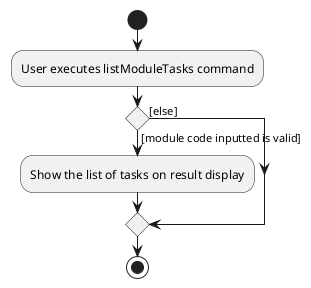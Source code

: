 @startuml
start
:User executes listModuleTasks command;

if () then ([module code inputted is valid])
    :Show the list of tasks on result display;
else ([else])
endif
stop
@enduml
